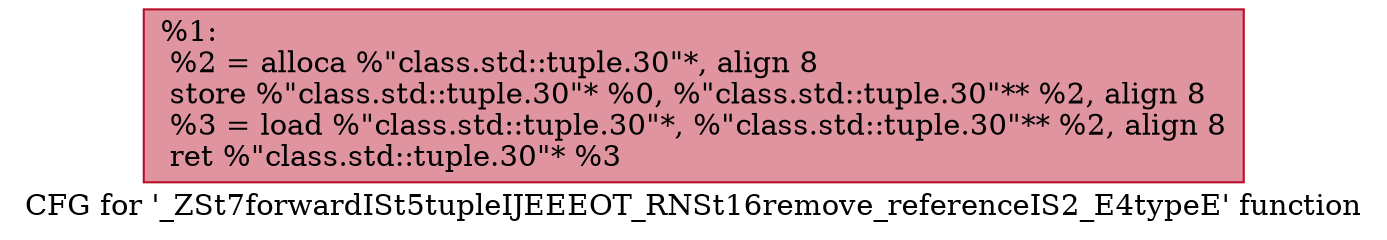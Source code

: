 digraph "CFG for '_ZSt7forwardISt5tupleIJEEEOT_RNSt16remove_referenceIS2_E4typeE' function" {
	label="CFG for '_ZSt7forwardISt5tupleIJEEEOT_RNSt16remove_referenceIS2_E4typeE' function";

	Node0x55a846849bb0 [shape=record,color="#b70d28ff", style=filled, fillcolor="#b70d2870",label="{%1:\l  %2 = alloca %\"class.std::tuple.30\"*, align 8\l  store %\"class.std::tuple.30\"* %0, %\"class.std::tuple.30\"** %2, align 8\l  %3 = load %\"class.std::tuple.30\"*, %\"class.std::tuple.30\"** %2, align 8\l  ret %\"class.std::tuple.30\"* %3\l}"];
}
